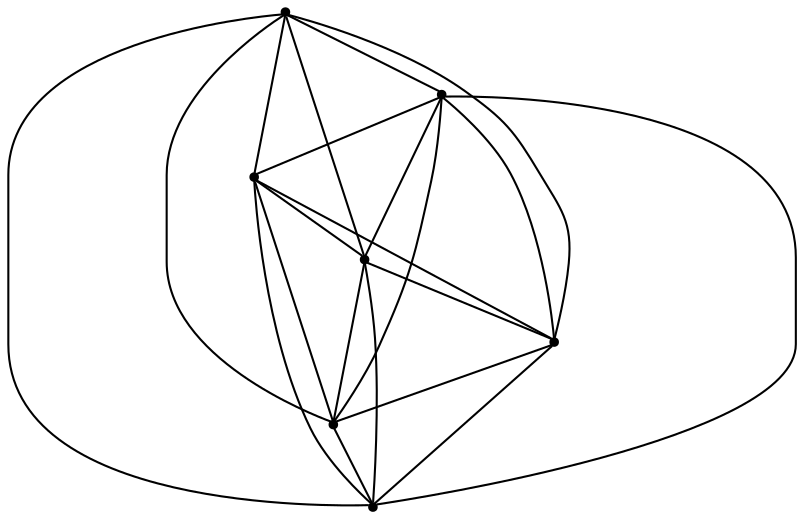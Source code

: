 graph {
  node [shape=point,comment="{\"directed\":false,\"doi\":\"10.4230/LIPIcs.GD.2024.5\",\"figure\":\"4 (1)\"}"]

  v0 [pos="947.2775562847213,2373.2109616393327"]
  v1 [pos="547.7104005259098,2373.2109616393327"]
  v2 [pos="953.629314363926,2700.1892107106723"]
  v3 [pos="424.2334957002213,2753.132736535759"]
  v4 [pos="878.9837398526115,2721.914939722964"]
  v5 [pos="1070.7533561333216,2753.132736535759"]
  v6 [pos="747.4933742451811,2987.9369874575323"]

  v0 -- v4 [id="-1",pos="947.2775562847213,2373.2109616393327 1139.0803377770249,2674.4301857884006 1143.5066057097085,2746.9867860369523 1131.8534378440606,2785.0338971237043 1120.2001427868056,2823.081262532665 1092.4717364458656,2826.6188844576172 1056.9202831087289,2813.568340311037 1021.3729634988283,2800.517796164457 978.0026604885347,2770.875271113212 878.9837398526115,2721.914939722964"]
  v3 -- v1 [id="-2",pos="424.2334957002213,2753.132736535759 547.7104005259098,2373.2109616393327 547.7104005259098,2373.2109616393327 547.7104005259098,2373.2109616393327"]
  v1 -- v0 [id="-3",pos="547.7104005259098,2373.2109616393327 947.2775562847213,2373.2109616393327 947.2775562847213,2373.2109616393327 947.2775562847213,2373.2109616393327"]
  v1 -- v5 [id="-4",pos="547.7104005259098,2373.2109616393327 1070.7533561333216,2753.132736535759 1070.7533561333216,2753.132736535759 1070.7533561333216,2753.132736535759"]
  v6 -- v3 [id="-5",pos="747.4933742451811,2987.9369874575323 424.2334957002213,2753.132736535759 424.2334957002213,2753.132736535759 424.2334957002213,2753.132736535759"]
  v6 -- v1 [id="-6",pos="747.4933742451811,2987.9369874575323 547.7104005259098,2373.2109616393327 547.7104005259098,2373.2109616393327 547.7104005259098,2373.2109616393327"]
  v4 -- v3 [id="-7",pos="878.9837398526115,2721.914939722964 424.2334957002213,2753.132736535759 424.2334957002213,2753.132736535759 424.2334957002213,2753.132736535759"]
  v4 -- v6 [id="-8",pos="878.9837398526115,2721.914939722964 747.4933742451811,2987.9369874575323 747.4933742451811,2987.9369874575323 747.4933742451811,2987.9369874575323"]
  v4 -- v2 [id="-9",pos="878.9837398526115,2721.914939722964 953.629314363926,2700.1892107106723 953.629314363926,2700.1892107106723 953.629314363926,2700.1892107106723"]
  v4 -- v5 [id="-10",pos="878.9837398526115,2721.914939722964 1070.7533561333216,2753.132736535759 1070.7533561333216,2753.132736535759 1070.7533561333216,2753.132736535759"]
  v0 -- v5 [id="-11",pos="947.2775562847213,2373.2109616393327 1070.7533561333216,2753.132736535759 1070.7533561333216,2753.132736535759 1070.7533561333216,2753.132736535759"]
  v0 -- v6 [id="-12",pos="947.2775562847213,2373.2109616393327 747.4933742451811,2987.9369874575323 747.4933742451811,2987.9369874575323 747.4933742451811,2987.9369874575323"]
  v2 -- v6 [id="-13",pos="953.629314363926,2700.1892107106723 747.4933742451811,2987.9369874575323 747.4933742451811,2987.9369874575323 747.4933742451811,2987.9369874575323"]
  v2 -- v5 [id="-14",pos="953.629314363926,2700.1892107106723 1070.7533561333216,2753.132736535759 1070.7533561333216,2753.132736535759 1070.7533561333216,2753.132736535759"]
  v5 -- v6 [id="-15",pos="1070.7533561333216,2753.132736535759 747.4933742451811,2987.9369874575323 747.4933742451811,2987.9369874575323 747.4933742451811,2987.9369874575323"]
  v3 -- v5 [id="-16",pos="424.2334957002213,2753.132736535759 1070.7533561333216,2753.132736535759 1070.7533561333216,2753.132736535759 1070.7533561333216,2753.132736535759"]
  v4 -- v1 [id="-17",pos="878.9837398526115,2721.914939722964 993.6361625118092,2753.1411291686504 1000.7964776383723,2748.0284898043574 1015.8964108691868,2756.661965827819 1030.9964712916085,2765.2997653288317 1054.031952495242,2787.679865384466 1073.3788770883057,2790.646533950575 1092.7300626002127,2793.609133361342 1108.3886213701176,2777.15448644945 1113.0356939330065,2758.841252835362 1117.678696364463,2740.5280192212736 1111.3102125889034,2720.3607767047483 1013.3541050232533,2649.166580528948 915.4021311848393,2577.976453508489 725.8666036877671,2455.763696306306 547.7104005259098,2373.2109616393327"]
  v2 -- v0 [id="-18",pos="953.629314363926,2700.1892107106723 1035.5310428778748,2835.469297325219 1095.7142320897708,2814.676676497158 1114.5195112233137,2775.741980901558 1133.3288604882887,2736.8116087835074 1110.7601088874994,2679.7386532535 947.2775562847213,2373.2109616393327"]
  v3 -- v0 [id="-19",pos="424.2334957002213,2753.132736535759 947.2775562847213,2373.2109616393327 947.2775562847213,2373.2109616393327 947.2775562847213,2373.2109616393327"]
  v1 -- v2 [id="-20",pos="547.7104005259098,2373.2109616393327 1107.0632848224577,2721.914939722964 1115.5572675469564,2741.3072624691567 1106.0546553768777,2760.307929013737 1096.5520432067992,2779.3085955583174 1069.0528361421436,2797.921929378836 953.629314363926,2700.1892107106723"]
  v2 -- v3 [id="-21",pos="953.629314363926,2700.1892107106723 908.2334850080006,2751.1452084736807 859.6576110873349,2747.9618573856415 424.2334957002213,2753.132736535759"]
}
